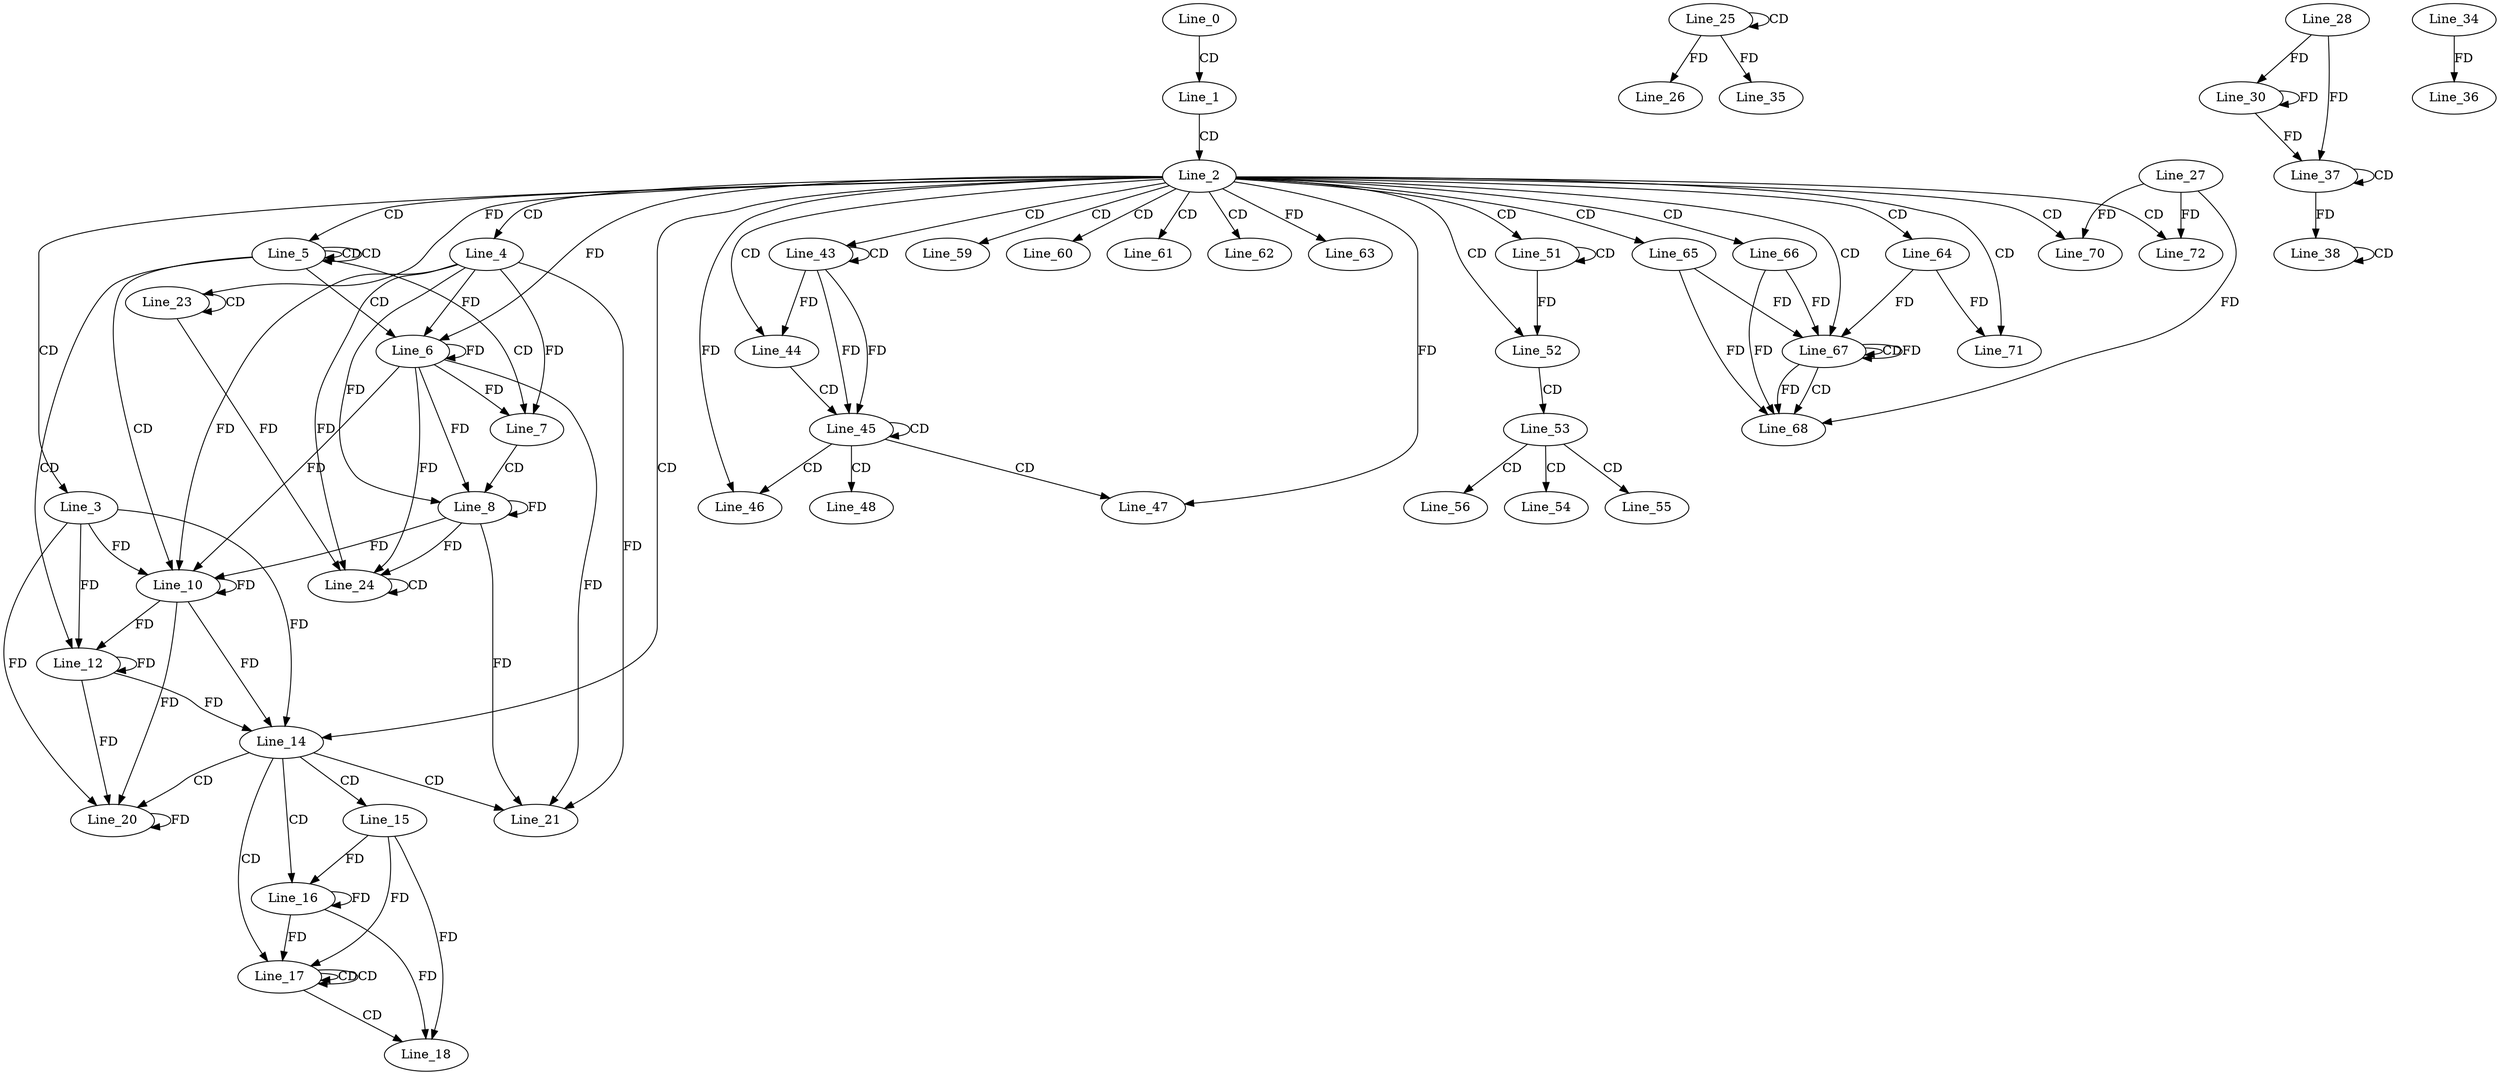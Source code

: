 digraph G {
  Line_0;
  Line_1;
  Line_2;
  Line_3;
  Line_4;
  Line_5;
  Line_5;
  Line_5;
  Line_6;
  Line_6;
  Line_7;
  Line_8;
  Line_8;
  Line_10;
  Line_10;
  Line_10;
  Line_12;
  Line_14;
  Line_15;
  Line_16;
  Line_17;
  Line_17;
  Line_17;
  Line_18;
  Line_20;
  Line_21;
  Line_21;
  Line_23;
  Line_23;
  Line_24;
  Line_24;
  Line_25;
  Line_25;
  Line_26;
  Line_28;
  Line_30;
  Line_30;
  Line_35;
  Line_34;
  Line_36;
  Line_37;
  Line_37;
  Line_38;
  Line_38;
  Line_43;
  Line_43;
  Line_44;
  Line_45;
  Line_45;
  Line_46;
  Line_47;
  Line_48;
  Line_51;
  Line_51;
  Line_52;
  Line_53;
  Line_54;
  Line_55;
  Line_56;
  Line_59;
  Line_60;
  Line_61;
  Line_62;
  Line_63;
  Line_64;
  Line_65;
  Line_66;
  Line_67;
  Line_67;
  Line_67;
  Line_68;
  Line_27;
  Line_70;
  Line_71;
  Line_72;
  Line_0 -> Line_1 [ label="CD" ];
  Line_1 -> Line_2 [ label="CD" ];
  Line_2 -> Line_3 [ label="CD" ];
  Line_2 -> Line_4 [ label="CD" ];
  Line_2 -> Line_5 [ label="CD" ];
  Line_5 -> Line_5 [ label="CD" ];
  Line_5 -> Line_5 [ label="CD" ];
  Line_5 -> Line_6 [ label="CD" ];
  Line_4 -> Line_6 [ label="FD" ];
  Line_6 -> Line_6 [ label="FD" ];
  Line_2 -> Line_6 [ label="FD" ];
  Line_5 -> Line_7 [ label="CD" ];
  Line_4 -> Line_7 [ label="FD" ];
  Line_6 -> Line_7 [ label="FD" ];
  Line_7 -> Line_8 [ label="CD" ];
  Line_4 -> Line_8 [ label="FD" ];
  Line_6 -> Line_8 [ label="FD" ];
  Line_8 -> Line_8 [ label="FD" ];
  Line_5 -> Line_10 [ label="CD" ];
  Line_3 -> Line_10 [ label="FD" ];
  Line_10 -> Line_10 [ label="FD" ];
  Line_4 -> Line_10 [ label="FD" ];
  Line_6 -> Line_10 [ label="FD" ];
  Line_8 -> Line_10 [ label="FD" ];
  Line_5 -> Line_12 [ label="CD" ];
  Line_3 -> Line_12 [ label="FD" ];
  Line_10 -> Line_12 [ label="FD" ];
  Line_12 -> Line_12 [ label="FD" ];
  Line_2 -> Line_14 [ label="CD" ];
  Line_3 -> Line_14 [ label="FD" ];
  Line_10 -> Line_14 [ label="FD" ];
  Line_12 -> Line_14 [ label="FD" ];
  Line_14 -> Line_15 [ label="CD" ];
  Line_14 -> Line_16 [ label="CD" ];
  Line_15 -> Line_16 [ label="FD" ];
  Line_16 -> Line_16 [ label="FD" ];
  Line_14 -> Line_17 [ label="CD" ];
  Line_17 -> Line_17 [ label="CD" ];
  Line_17 -> Line_17 [ label="CD" ];
  Line_15 -> Line_17 [ label="FD" ];
  Line_16 -> Line_17 [ label="FD" ];
  Line_17 -> Line_18 [ label="CD" ];
  Line_15 -> Line_18 [ label="FD" ];
  Line_16 -> Line_18 [ label="FD" ];
  Line_14 -> Line_20 [ label="CD" ];
  Line_3 -> Line_20 [ label="FD" ];
  Line_10 -> Line_20 [ label="FD" ];
  Line_12 -> Line_20 [ label="FD" ];
  Line_20 -> Line_20 [ label="FD" ];
  Line_14 -> Line_21 [ label="CD" ];
  Line_4 -> Line_21 [ label="FD" ];
  Line_6 -> Line_21 [ label="FD" ];
  Line_8 -> Line_21 [ label="FD" ];
  Line_23 -> Line_23 [ label="CD" ];
  Line_2 -> Line_23 [ label="FD" ];
  Line_24 -> Line_24 [ label="CD" ];
  Line_4 -> Line_24 [ label="FD" ];
  Line_6 -> Line_24 [ label="FD" ];
  Line_8 -> Line_24 [ label="FD" ];
  Line_23 -> Line_24 [ label="FD" ];
  Line_25 -> Line_25 [ label="CD" ];
  Line_25 -> Line_26 [ label="FD" ];
  Line_28 -> Line_30 [ label="FD" ];
  Line_30 -> Line_30 [ label="FD" ];
  Line_25 -> Line_35 [ label="FD" ];
  Line_34 -> Line_36 [ label="FD" ];
  Line_37 -> Line_37 [ label="CD" ];
  Line_28 -> Line_37 [ label="FD" ];
  Line_30 -> Line_37 [ label="FD" ];
  Line_38 -> Line_38 [ label="CD" ];
  Line_37 -> Line_38 [ label="FD" ];
  Line_2 -> Line_43 [ label="CD" ];
  Line_43 -> Line_43 [ label="CD" ];
  Line_2 -> Line_44 [ label="CD" ];
  Line_43 -> Line_44 [ label="FD" ];
  Line_44 -> Line_45 [ label="CD" ];
  Line_43 -> Line_45 [ label="FD" ];
  Line_45 -> Line_45 [ label="CD" ];
  Line_43 -> Line_45 [ label="FD" ];
  Line_45 -> Line_46 [ label="CD" ];
  Line_2 -> Line_46 [ label="FD" ];
  Line_45 -> Line_47 [ label="CD" ];
  Line_2 -> Line_47 [ label="FD" ];
  Line_45 -> Line_48 [ label="CD" ];
  Line_2 -> Line_51 [ label="CD" ];
  Line_51 -> Line_51 [ label="CD" ];
  Line_2 -> Line_52 [ label="CD" ];
  Line_51 -> Line_52 [ label="FD" ];
  Line_52 -> Line_53 [ label="CD" ];
  Line_53 -> Line_54 [ label="CD" ];
  Line_53 -> Line_55 [ label="CD" ];
  Line_53 -> Line_56 [ label="CD" ];
  Line_2 -> Line_59 [ label="CD" ];
  Line_2 -> Line_60 [ label="CD" ];
  Line_2 -> Line_61 [ label="CD" ];
  Line_2 -> Line_62 [ label="CD" ];
  Line_2 -> Line_63 [ label="FD" ];
  Line_2 -> Line_64 [ label="CD" ];
  Line_2 -> Line_65 [ label="CD" ];
  Line_2 -> Line_66 [ label="CD" ];
  Line_2 -> Line_67 [ label="CD" ];
  Line_67 -> Line_67 [ label="CD" ];
  Line_67 -> Line_67 [ label="FD" ];
  Line_65 -> Line_67 [ label="FD" ];
  Line_64 -> Line_67 [ label="FD" ];
  Line_66 -> Line_67 [ label="FD" ];
  Line_67 -> Line_68 [ label="CD" ];
  Line_27 -> Line_68 [ label="FD" ];
  Line_66 -> Line_68 [ label="FD" ];
  Line_67 -> Line_68 [ label="FD" ];
  Line_65 -> Line_68 [ label="FD" ];
  Line_2 -> Line_70 [ label="CD" ];
  Line_27 -> Line_70 [ label="FD" ];
  Line_2 -> Line_71 [ label="CD" ];
  Line_64 -> Line_71 [ label="FD" ];
  Line_2 -> Line_72 [ label="CD" ];
  Line_27 -> Line_72 [ label="FD" ];
}
